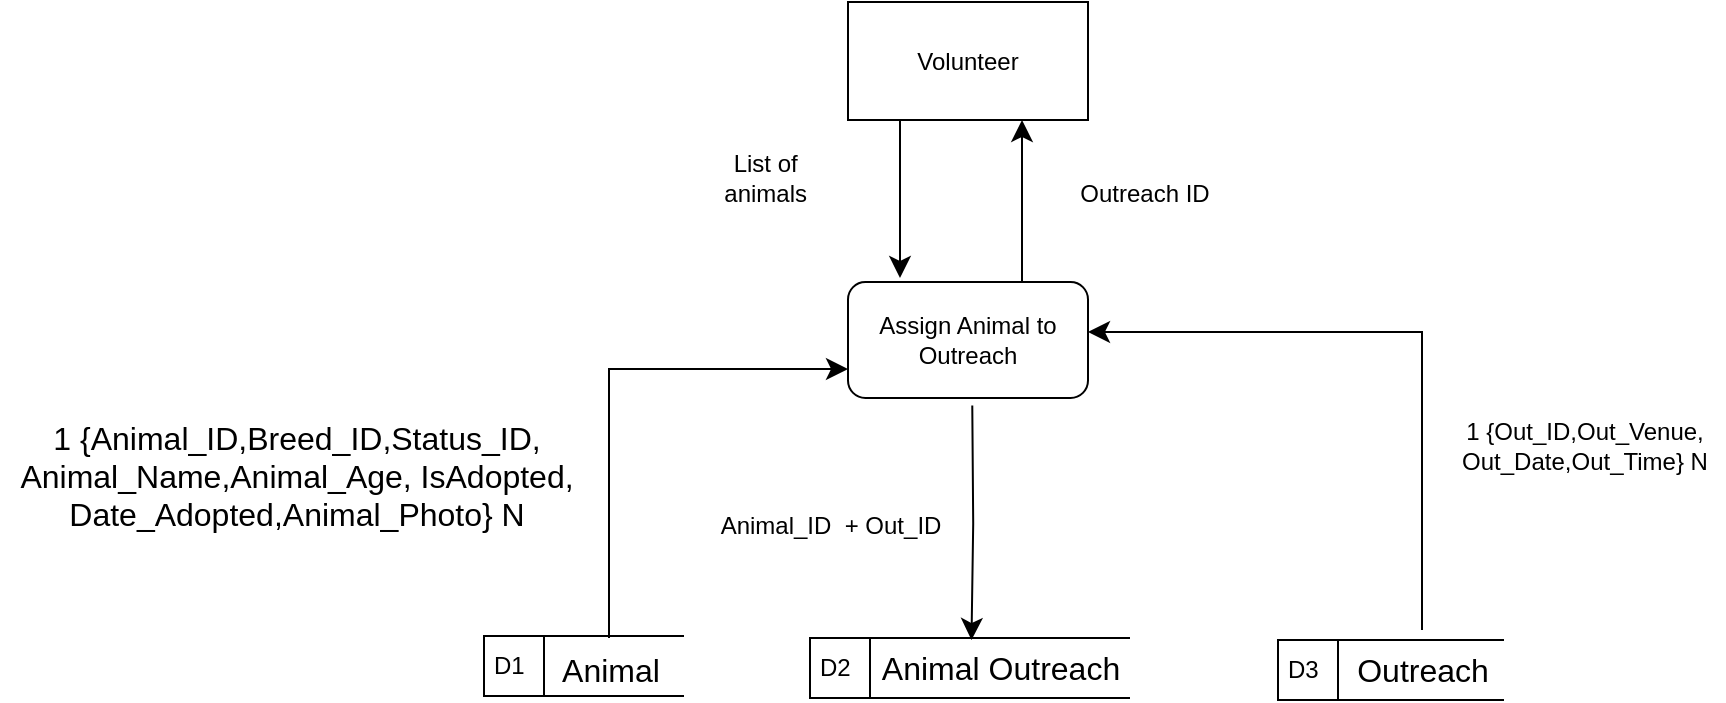 <mxfile version="26.2.14">
  <diagram name="Page-1" id="h4JcTxZkDbjLSUDB8Wbs">
    <mxGraphModel dx="2758" dy="1082" grid="0" gridSize="10" guides="1" tooltips="1" connect="1" arrows="1" fold="1" page="0" pageScale="1" pageWidth="850" pageHeight="1100" math="0" shadow="0">
      <root>
        <mxCell id="0" />
        <mxCell id="1" parent="0" />
        <mxCell id="SaU0E1TwjeS_QeUjF3g2-1" value="D1" style="html=1;dashed=0;whiteSpace=wrap;shape=mxgraph.dfd.dataStoreID;align=left;spacingLeft=3;points=[[0,0],[0.5,0],[1,0],[0,0.5],[1,0.5],[0,1],[0.5,1],[1,1]];" vertex="1" parent="1">
          <mxGeometry x="-1045" y="228" width="100" height="30" as="geometry" />
        </mxCell>
        <mxCell id="SaU0E1TwjeS_QeUjF3g2-16" style="edgeStyle=none;curved=1;rounded=0;orthogonalLoop=1;jettySize=auto;html=1;entryX=0.5;entryY=1;entryDx=0;entryDy=0;fontSize=12;startSize=8;endSize=8;" edge="1" parent="1">
          <mxGeometry relative="1" as="geometry">
            <mxPoint x="-776" y="51" as="sourcePoint" />
            <mxPoint x="-776" y="-30" as="targetPoint" />
          </mxGeometry>
        </mxCell>
        <mxCell id="SaU0E1TwjeS_QeUjF3g2-2" value="Assign Animal to Outreach" style="rounded=1;whiteSpace=wrap;html=1;" vertex="1" parent="1">
          <mxGeometry x="-863" y="51" width="120" height="58" as="geometry" />
        </mxCell>
        <mxCell id="SaU0E1TwjeS_QeUjF3g2-12" style="edgeStyle=orthogonalEdgeStyle;rounded=0;orthogonalLoop=1;jettySize=auto;html=1;entryX=0.5;entryY=0;entryDx=0;entryDy=0;fontSize=12;startSize=8;endSize=8;" edge="1" parent="1">
          <mxGeometry relative="1" as="geometry">
            <mxPoint x="-837" y="-30" as="sourcePoint" />
            <mxPoint x="-837" y="49" as="targetPoint" />
          </mxGeometry>
        </mxCell>
        <mxCell id="SaU0E1TwjeS_QeUjF3g2-3" value="Volunteer" style="rounded=0;whiteSpace=wrap;html=1;" vertex="1" parent="1">
          <mxGeometry x="-863" y="-89" width="120" height="59" as="geometry" />
        </mxCell>
        <mxCell id="SaU0E1TwjeS_QeUjF3g2-23" style="edgeStyle=orthogonalEdgeStyle;shape=connector;rounded=0;orthogonalLoop=1;jettySize=auto;html=1;entryX=0;entryY=0.75;entryDx=0;entryDy=0;strokeColor=default;align=center;verticalAlign=middle;fontFamily=Helvetica;fontSize=12;fontColor=default;labelBackgroundColor=default;startSize=8;endArrow=classic;endSize=8;" edge="1" parent="1" source="SaU0E1TwjeS_QeUjF3g2-4" target="SaU0E1TwjeS_QeUjF3g2-2">
          <mxGeometry relative="1" as="geometry">
            <Array as="points">
              <mxPoint x="-982" y="95" />
            </Array>
          </mxGeometry>
        </mxCell>
        <mxCell id="SaU0E1TwjeS_QeUjF3g2-4" value="Animal" style="text;html=1;align=center;verticalAlign=middle;resizable=0;points=[];autosize=1;strokeColor=none;fillColor=none;fontSize=16;" vertex="1" parent="1">
          <mxGeometry x="-1016" y="229" width="67" height="31" as="geometry" />
        </mxCell>
        <mxCell id="SaU0E1TwjeS_QeUjF3g2-5" value="D2" style="html=1;dashed=0;whiteSpace=wrap;shape=mxgraph.dfd.dataStoreID;align=left;spacingLeft=3;points=[[0,0],[0.5,0],[1,0],[0,0.5],[1,0.5],[0,1],[0.5,1],[1,1]];" vertex="1" parent="1">
          <mxGeometry x="-882" y="229" width="160" height="30" as="geometry" />
        </mxCell>
        <mxCell id="SaU0E1TwjeS_QeUjF3g2-6" value="Animal Outreach" style="text;html=1;align=center;verticalAlign=middle;resizable=0;points=[];autosize=1;strokeColor=none;fillColor=none;fontSize=16;" vertex="1" parent="1">
          <mxGeometry x="-856" y="228" width="137" height="31" as="geometry" />
        </mxCell>
        <mxCell id="SaU0E1TwjeS_QeUjF3g2-8" value="D3" style="html=1;dashed=0;whiteSpace=wrap;shape=mxgraph.dfd.dataStoreID;align=left;spacingLeft=3;points=[[0,0],[0.5,0],[1,0],[0,0.5],[1,0.5],[0,1],[0.5,1],[1,1]];" vertex="1" parent="1">
          <mxGeometry x="-648" y="230" width="113" height="30" as="geometry" />
        </mxCell>
        <mxCell id="SaU0E1TwjeS_QeUjF3g2-25" style="edgeStyle=orthogonalEdgeStyle;shape=connector;rounded=0;orthogonalLoop=1;jettySize=auto;html=1;entryX=1;entryY=0.5;entryDx=0;entryDy=0;strokeColor=default;align=center;verticalAlign=middle;fontFamily=Helvetica;fontSize=12;fontColor=default;labelBackgroundColor=default;startSize=8;endArrow=classic;endSize=8;" edge="1" parent="1">
          <mxGeometry relative="1" as="geometry">
            <mxPoint x="-576" y="225" as="sourcePoint" />
            <mxPoint x="-743" y="76" as="targetPoint" />
            <Array as="points">
              <mxPoint x="-576" y="76" />
            </Array>
          </mxGeometry>
        </mxCell>
        <mxCell id="SaU0E1TwjeS_QeUjF3g2-9" value="Outreach" style="text;html=1;align=center;verticalAlign=middle;resizable=0;points=[];autosize=1;strokeColor=none;fillColor=none;fontSize=16;" vertex="1" parent="1">
          <mxGeometry x="-618" y="229" width="84" height="31" as="geometry" />
        </mxCell>
        <mxCell id="SaU0E1TwjeS_QeUjF3g2-17" value="1 {Animal_ID,Breed_ID,Status_ID,&lt;div&gt;&lt;span style=&quot;background-color: transparent; color: light-dark(rgb(0, 0, 0), rgb(255, 255, 255));&quot;&gt;Animal_Name,Animal_Age, IsAdopted,&lt;/span&gt;&lt;/div&gt;&lt;div&gt;&lt;span style=&quot;background-color: transparent; color: light-dark(rgb(0, 0, 0), rgb(255, 255, 255));&quot;&gt;Date_Adopted,Animal_Photo} N&lt;/span&gt;&lt;/div&gt;" style="text;html=1;align=center;verticalAlign=middle;resizable=0;points=[];autosize=1;strokeColor=none;fillColor=none;fontSize=16;" vertex="1" parent="1">
          <mxGeometry x="-1287" y="112.5" width="295" height="70" as="geometry" />
        </mxCell>
        <mxCell id="SaU0E1TwjeS_QeUjF3g2-24" style="edgeStyle=orthogonalEdgeStyle;shape=connector;rounded=0;orthogonalLoop=1;jettySize=auto;html=1;entryX=0.384;entryY=-0.057;entryDx=0;entryDy=0;entryPerimeter=0;strokeColor=default;align=center;verticalAlign=middle;fontFamily=Helvetica;fontSize=12;fontColor=default;labelBackgroundColor=default;startSize=8;endArrow=classic;endSize=8;" edge="1" parent="1">
          <mxGeometry relative="1" as="geometry">
            <mxPoint x="-800.86" y="112.77" as="sourcePoint" />
            <mxPoint x="-801.252" y="230.003" as="targetPoint" />
          </mxGeometry>
        </mxCell>
        <mxCell id="SaU0E1TwjeS_QeUjF3g2-27" value="1 {Out_ID,Out_Venue,&lt;div&gt;Out_Date,Out_Time} N&lt;/div&gt;" style="text;html=1;align=center;verticalAlign=middle;resizable=0;points=[];autosize=1;strokeColor=none;fillColor=none;fontSize=12;fontFamily=Helvetica;fontColor=default;labelBackgroundColor=default;" vertex="1" parent="1">
          <mxGeometry x="-566" y="112.5" width="141" height="41" as="geometry" />
        </mxCell>
        <mxCell id="SaU0E1TwjeS_QeUjF3g2-30" value="Animal_ID&amp;nbsp; + Out_ID" style="text;html=1;align=center;verticalAlign=middle;resizable=0;points=[];autosize=1;strokeColor=none;fillColor=none;fontSize=12;fontFamily=Helvetica;fontColor=default;labelBackgroundColor=default;" vertex="1" parent="1">
          <mxGeometry x="-936" y="160" width="128" height="26" as="geometry" />
        </mxCell>
        <mxCell id="SaU0E1TwjeS_QeUjF3g2-31" value="List of&amp;nbsp;&lt;div&gt;animals&amp;nbsp;&lt;/div&gt;" style="text;html=1;align=center;verticalAlign=middle;resizable=0;points=[];autosize=1;strokeColor=none;fillColor=none;fontSize=12;fontFamily=Helvetica;fontColor=default;labelBackgroundColor=default;" vertex="1" parent="1">
          <mxGeometry x="-935" y="-22" width="63" height="41" as="geometry" />
        </mxCell>
        <mxCell id="SaU0E1TwjeS_QeUjF3g2-33" value="Outreach ID" style="text;html=1;align=center;verticalAlign=middle;resizable=0;points=[];autosize=1;strokeColor=none;fillColor=none;fontSize=12;fontFamily=Helvetica;fontColor=default;labelBackgroundColor=default;" vertex="1" parent="1">
          <mxGeometry x="-756.5" y="-6.5" width="83" height="26" as="geometry" />
        </mxCell>
      </root>
    </mxGraphModel>
  </diagram>
</mxfile>
